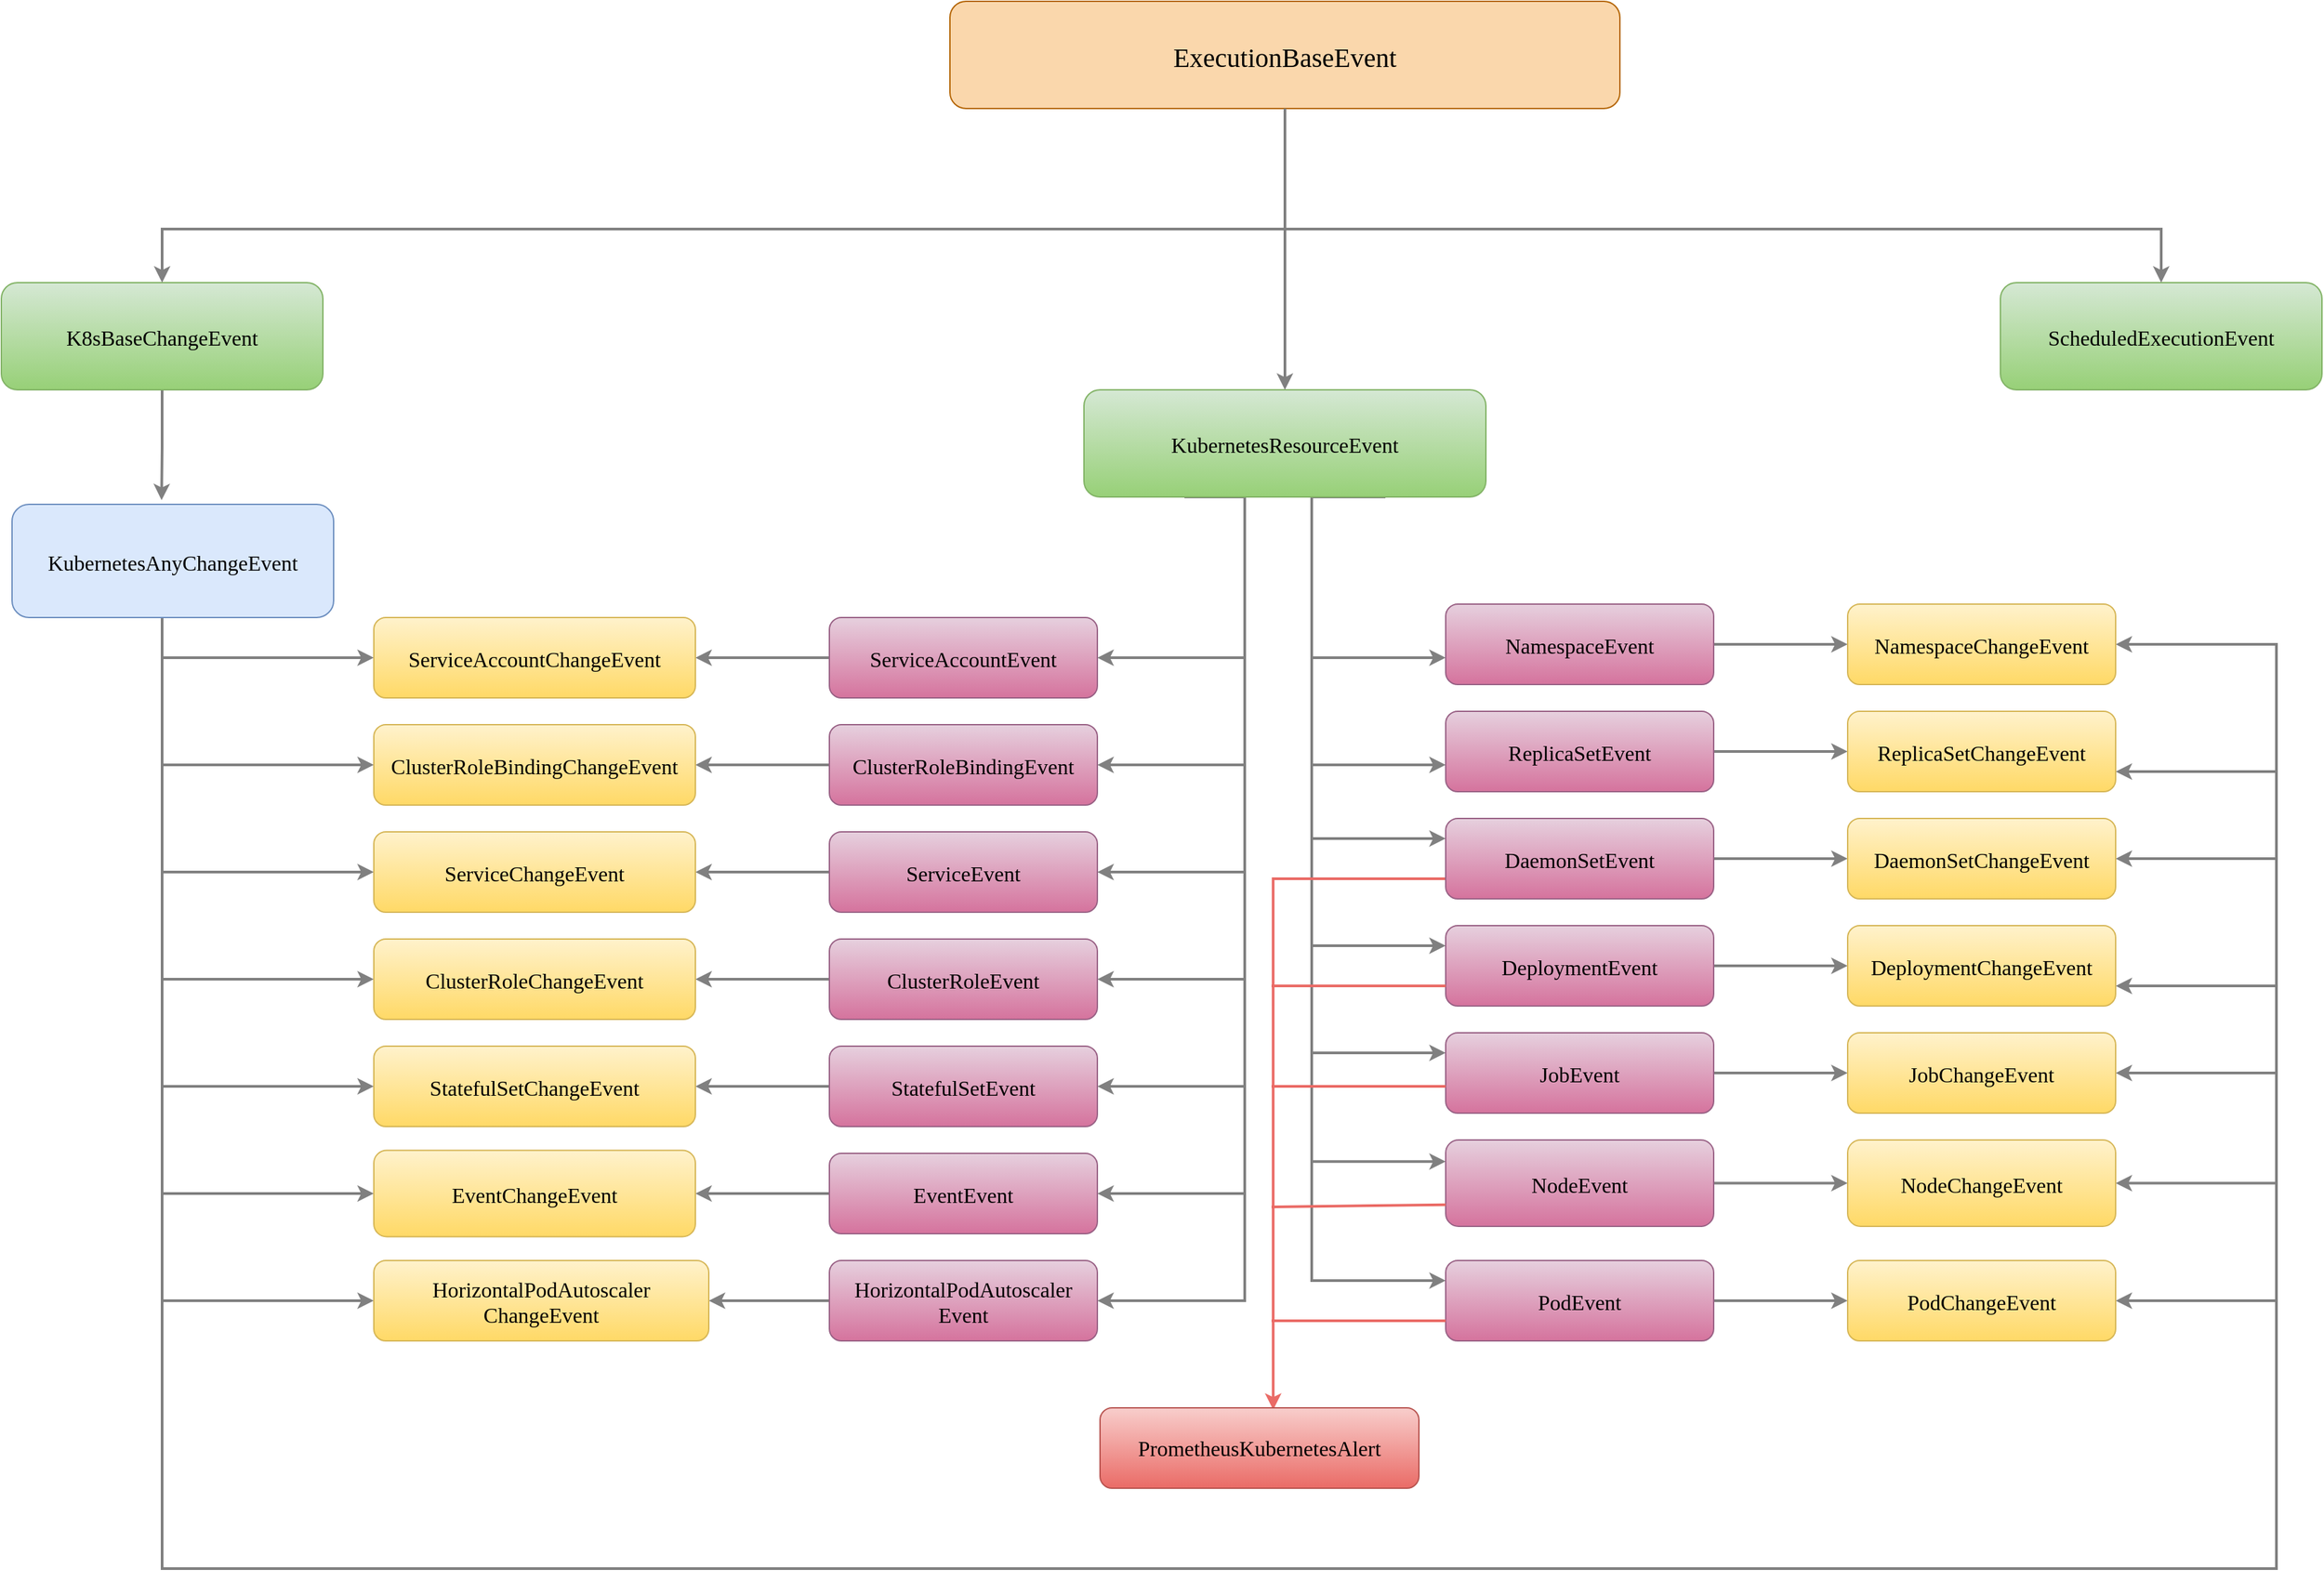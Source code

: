 <mxfile version="20.2.8" type="device"><diagram name="Page-1" id="2c0d36ab-eaac-3732-788b-9136903baeff"><mxGraphModel dx="1921" dy="1017" grid="1" gridSize="10" guides="1" tooltips="1" connect="1" arrows="1" fold="1" page="1" pageScale="1.5" pageWidth="1169" pageHeight="827" background="none" math="0" shadow="0"><root><mxCell id="0"/><mxCell id="1" parent="0"/><mxCell id="2" value="ExecutionBaseEvent" style="rounded=1;fillColor=#fad7ac;strokeColor=#b46504;fontStyle=0;fontFamily=Tahoma;fontSize=20;shadow=0;" parent="1" vertex="1"><mxGeometry x="730" y="30" width="500" height="80" as="geometry"/></mxCell><mxCell id="4" value="ScheduledExecutionEvent" style="rounded=1;fillColor=#d5e8d4;strokeColor=#82b366;fontStyle=0;fontFamily=Tahoma;fontSize=16;gradientColor=#97d077;" parent="1" vertex="1"><mxGeometry x="1514" y="240" width="240" height="80" as="geometry"/></mxCell><mxCell id="9" value="" style="edgeStyle=elbowEdgeStyle;elbow=vertical;strokeWidth=2;rounded=0;strokeColor=#808080;" parent="1" target="4" edge="1"><mxGeometry x="337" y="165.5" width="100" height="100" as="geometry"><mxPoint x="1000" y="200" as="sourcePoint"/><mxPoint x="437" y="165.5" as="targetPoint"/><Array as="points"><mxPoint x="1140" y="200"/><mxPoint x="1080" y="200"/><mxPoint x="1110" y="200"/></Array></mxGeometry></mxCell><mxCell id="KjJWcNtCHcy9pc4A3h9a-271" style="edgeStyle=orthogonalEdgeStyle;rounded=0;orthogonalLoop=1;jettySize=auto;html=1;exitX=0.25;exitY=1;exitDx=0;exitDy=0;entryX=1;entryY=0.5;entryDx=0;entryDy=0;entryPerimeter=0;fontFamily=Tahoma;fontSize=16;fontColor=#000000;strokeColor=#808080;strokeWidth=2;fillColor=#FFF2CC;" parent="1" source="12" target="KjJWcNtCHcy9pc4A3h9a-147" edge="1"><mxGeometry relative="1" as="geometry"><Array as="points"><mxPoint x="950" y="400"/><mxPoint x="950" y="520"/></Array></mxGeometry></mxCell><mxCell id="KjJWcNtCHcy9pc4A3h9a-272" style="edgeStyle=orthogonalEdgeStyle;rounded=0;orthogonalLoop=1;jettySize=auto;html=1;exitX=0.25;exitY=1;exitDx=0;exitDy=0;entryX=1;entryY=0.5;entryDx=0;entryDy=0;fontFamily=Tahoma;fontSize=16;fontColor=#000000;strokeColor=#808080;strokeWidth=2;fillColor=#FFF2CC;" parent="1" source="12" target="KjJWcNtCHcy9pc4A3h9a-148" edge="1"><mxGeometry relative="1" as="geometry"><Array as="points"><mxPoint x="950" y="400"/><mxPoint x="950" y="600"/></Array></mxGeometry></mxCell><mxCell id="KjJWcNtCHcy9pc4A3h9a-273" style="edgeStyle=orthogonalEdgeStyle;rounded=0;orthogonalLoop=1;jettySize=auto;html=1;exitX=0.25;exitY=1;exitDx=0;exitDy=0;entryX=1;entryY=0.5;entryDx=0;entryDy=0;fontFamily=Tahoma;fontSize=16;fontColor=#000000;strokeColor=#808080;strokeWidth=2;fillColor=#FFF2CC;" parent="1" source="12" target="KjJWcNtCHcy9pc4A3h9a-149" edge="1"><mxGeometry relative="1" as="geometry"><Array as="points"><mxPoint x="950" y="400"/><mxPoint x="950" y="680"/></Array></mxGeometry></mxCell><mxCell id="KjJWcNtCHcy9pc4A3h9a-274" style="edgeStyle=orthogonalEdgeStyle;rounded=0;orthogonalLoop=1;jettySize=auto;html=1;exitX=0.25;exitY=1;exitDx=0;exitDy=0;entryX=1;entryY=0.5;entryDx=0;entryDy=0;fontFamily=Tahoma;fontSize=16;fontColor=#000000;strokeColor=#808080;strokeWidth=2;fillColor=#FFF2CC;" parent="1" source="12" target="KjJWcNtCHcy9pc4A3h9a-150" edge="1"><mxGeometry relative="1" as="geometry"><Array as="points"><mxPoint x="950" y="400"/><mxPoint x="950" y="760"/></Array></mxGeometry></mxCell><mxCell id="KjJWcNtCHcy9pc4A3h9a-275" style="edgeStyle=orthogonalEdgeStyle;rounded=0;orthogonalLoop=1;jettySize=auto;html=1;exitX=0.25;exitY=1;exitDx=0;exitDy=0;entryX=1;entryY=0.5;entryDx=0;entryDy=0;fontFamily=Tahoma;fontSize=16;fontColor=#000000;strokeColor=#808080;strokeWidth=2;fillColor=#FFF2CC;" parent="1" source="12" target="KjJWcNtCHcy9pc4A3h9a-151" edge="1"><mxGeometry relative="1" as="geometry"><Array as="points"><mxPoint x="950" y="400"/><mxPoint x="950" y="840"/></Array></mxGeometry></mxCell><mxCell id="KjJWcNtCHcy9pc4A3h9a-276" style="edgeStyle=orthogonalEdgeStyle;rounded=0;orthogonalLoop=1;jettySize=auto;html=1;exitX=0.25;exitY=1;exitDx=0;exitDy=0;entryX=1;entryY=0.5;entryDx=0;entryDy=0;fontFamily=Tahoma;fontSize=16;fontColor=#000000;strokeColor=#808080;strokeWidth=2;fillColor=#FFF2CC;" parent="1" source="12" target="KjJWcNtCHcy9pc4A3h9a-152" edge="1"><mxGeometry relative="1" as="geometry"><Array as="points"><mxPoint x="950" y="400"/><mxPoint x="950" y="920"/></Array></mxGeometry></mxCell><mxCell id="KjJWcNtCHcy9pc4A3h9a-278" style="edgeStyle=orthogonalEdgeStyle;rounded=0;orthogonalLoop=1;jettySize=auto;html=1;exitX=0.25;exitY=1;exitDx=0;exitDy=0;entryX=1;entryY=0.5;entryDx=0;entryDy=0;fontFamily=Tahoma;fontSize=16;fontColor=#000000;strokeColor=#808080;strokeWidth=2;fillColor=#FFF2CC;" parent="1" source="12" target="KjJWcNtCHcy9pc4A3h9a-153" edge="1"><mxGeometry relative="1" as="geometry"><Array as="points"><mxPoint x="950" y="400"/><mxPoint x="950" y="1000"/></Array></mxGeometry></mxCell><mxCell id="KjJWcNtCHcy9pc4A3h9a-279" style="edgeStyle=orthogonalEdgeStyle;rounded=0;orthogonalLoop=1;jettySize=auto;html=1;exitX=0.75;exitY=1;exitDx=0;exitDy=0;entryX=0;entryY=0.667;entryDx=0;entryDy=0;entryPerimeter=0;fontFamily=Tahoma;fontSize=16;fontColor=#000000;strokeColor=#808080;strokeWidth=2;fillColor=#FFF2CC;" parent="1" source="12" target="33" edge="1"><mxGeometry relative="1" as="geometry"><Array as="points"><mxPoint x="1000" y="400"/><mxPoint x="1000" y="520"/></Array></mxGeometry></mxCell><mxCell id="KjJWcNtCHcy9pc4A3h9a-280" style="edgeStyle=orthogonalEdgeStyle;rounded=0;orthogonalLoop=1;jettySize=auto;html=1;exitX=0.75;exitY=1;exitDx=0;exitDy=0;entryX=0;entryY=0.667;entryDx=0;entryDy=0;entryPerimeter=0;fontFamily=Tahoma;fontSize=16;fontColor=#000000;strokeColor=#808080;strokeWidth=2;fillColor=#FFF2CC;" parent="1" source="12" target="34" edge="1"><mxGeometry relative="1" as="geometry"><Array as="points"><mxPoint x="1000" y="400"/><mxPoint x="1000" y="600"/></Array></mxGeometry></mxCell><mxCell id="KjJWcNtCHcy9pc4A3h9a-333" style="edgeStyle=orthogonalEdgeStyle;rounded=0;orthogonalLoop=1;jettySize=auto;html=1;entryX=0;entryY=0.25;entryDx=0;entryDy=0;fontFamily=Tahoma;fontSize=16;fontColor=#000000;strokeColor=#808080;strokeWidth=2;fillColor=#FFF2CC;" parent="1" source="12" target="35" edge="1"><mxGeometry relative="1" as="geometry"><Array as="points"><mxPoint x="1000" y="655"/></Array></mxGeometry></mxCell><mxCell id="KjJWcNtCHcy9pc4A3h9a-334" style="edgeStyle=orthogonalEdgeStyle;rounded=0;orthogonalLoop=1;jettySize=auto;html=1;entryX=0;entryY=0.25;entryDx=0;entryDy=0;fontFamily=Tahoma;fontSize=16;fontColor=#000000;strokeColor=#808080;strokeWidth=2;fillColor=#FFF2CC;" parent="1" source="12" target="36" edge="1"><mxGeometry relative="1" as="geometry"><Array as="points"><mxPoint x="1000" y="735"/></Array></mxGeometry></mxCell><mxCell id="KjJWcNtCHcy9pc4A3h9a-335" style="edgeStyle=orthogonalEdgeStyle;rounded=0;orthogonalLoop=1;jettySize=auto;html=1;entryX=0;entryY=0.25;entryDx=0;entryDy=0;fontFamily=Tahoma;fontSize=16;fontColor=#000000;strokeColor=#808080;strokeWidth=2;fillColor=#FFF2CC;" parent="1" source="12" target="37" edge="1"><mxGeometry relative="1" as="geometry"><Array as="points"><mxPoint x="1000" y="815"/></Array></mxGeometry></mxCell><mxCell id="KjJWcNtCHcy9pc4A3h9a-336" style="edgeStyle=orthogonalEdgeStyle;rounded=0;orthogonalLoop=1;jettySize=auto;html=1;entryX=0;entryY=0.25;entryDx=0;entryDy=0;fontFamily=Tahoma;fontSize=16;fontColor=#000000;strokeColor=#808080;strokeWidth=2;fillColor=#FFF2CC;" parent="1" source="12" target="38" edge="1"><mxGeometry relative="1" as="geometry"><Array as="points"><mxPoint x="1000" y="896"/></Array></mxGeometry></mxCell><mxCell id="KjJWcNtCHcy9pc4A3h9a-337" style="edgeStyle=orthogonalEdgeStyle;rounded=0;orthogonalLoop=1;jettySize=auto;html=1;entryX=0;entryY=0.25;entryDx=0;entryDy=0;fontFamily=Tahoma;fontSize=16;fontColor=#000000;strokeColor=#808080;strokeWidth=2;fillColor=#FFF2CC;" parent="1" source="12" target="39" edge="1"><mxGeometry relative="1" as="geometry"><Array as="points"><mxPoint x="1000" y="985"/></Array></mxGeometry></mxCell><mxCell id="12" value="KubernetesResourceEvent" style="rounded=1;fillColor=#d5e8d4;strokeColor=#82b366;fontStyle=0;fontFamily=Tahoma;fontSize=16;gradientColor=#97d077;fontColor=#000000;" parent="1" vertex="1"><mxGeometry x="830" y="320" width="300" height="80" as="geometry"/></mxCell><mxCell id="KjJWcNtCHcy9pc4A3h9a-338" style="edgeStyle=orthogonalEdgeStyle;rounded=0;orthogonalLoop=1;jettySize=auto;html=1;entryX=0.465;entryY=-0.037;entryDx=0;entryDy=0;entryPerimeter=0;fontFamily=Tahoma;fontSize=16;fontColor=#000000;strokeColor=#808080;strokeWidth=2;fillColor=#FFF2CC;" parent="1" source="13" target="KjJWcNtCHcy9pc4A3h9a-139" edge="1"><mxGeometry relative="1" as="geometry"/></mxCell><mxCell id="13" value="K8sBaseChangeEvent" style="rounded=1;fillColor=#d5e8d4;strokeColor=#82b366;fontStyle=0;fontFamily=Tahoma;fontSize=16;gradientColor=#97d077;" parent="1" vertex="1"><mxGeometry x="22" y="240" width="240" height="80" as="geometry"/></mxCell><mxCell id="KjJWcNtCHcy9pc4A3h9a-218" style="edgeStyle=orthogonalEdgeStyle;rounded=0;orthogonalLoop=1;jettySize=auto;html=1;strokeColor=#808080;strokeWidth=2;fillColor=#FFF2CC;" parent="1" source="33" target="KjJWcNtCHcy9pc4A3h9a-179" edge="1"><mxGeometry relative="1" as="geometry"/></mxCell><mxCell id="33" value="NamespaceEvent" style="rounded=1;fillColor=#e6d0de;gradientColor=#d5739d;strokeColor=#996185;fontStyle=0;fontFamily=Tahoma;fontSize=16;" parent="1" vertex="1"><mxGeometry x="1100" y="480" width="200" height="60" as="geometry"/></mxCell><mxCell id="KjJWcNtCHcy9pc4A3h9a-219" style="edgeStyle=orthogonalEdgeStyle;rounded=0;orthogonalLoop=1;jettySize=auto;html=1;strokeColor=#808080;strokeWidth=2;fillColor=#FFF2CC;" parent="1" source="34" target="KjJWcNtCHcy9pc4A3h9a-172" edge="1"><mxGeometry relative="1" as="geometry"/></mxCell><mxCell id="34" value="ReplicaSetEvent" style="rounded=1;fillColor=#e6d0de;gradientColor=#d5739d;strokeColor=#996185;fontStyle=0;fontFamily=Tahoma;fontSize=16;" parent="1" vertex="1"><mxGeometry x="1100" y="560" width="200" height="60" as="geometry"/></mxCell><mxCell id="KjJWcNtCHcy9pc4A3h9a-220" style="edgeStyle=orthogonalEdgeStyle;rounded=0;orthogonalLoop=1;jettySize=auto;html=1;entryX=0;entryY=0.5;entryDx=0;entryDy=0;strokeColor=#808080;strokeWidth=2;fillColor=#FFF2CC;" parent="1" source="35" target="KjJWcNtCHcy9pc4A3h9a-173" edge="1"><mxGeometry relative="1" as="geometry"/></mxCell><mxCell id="KjJWcNtCHcy9pc4A3h9a-331" style="edgeStyle=orthogonalEdgeStyle;rounded=0;orthogonalLoop=1;jettySize=auto;html=1;exitX=0;exitY=0.75;exitDx=0;exitDy=0;entryX=0.543;entryY=0.024;entryDx=0;entryDy=0;entryPerimeter=0;fontFamily=Tahoma;fontSize=16;fontColor=#000000;strokeColor=#EA6B66;strokeWidth=2;fillColor=#FFF2CC;" parent="1" source="35" target="KjJWcNtCHcy9pc4A3h9a-312" edge="1"><mxGeometry relative="1" as="geometry"><Array as="points"><mxPoint x="971" y="685"/></Array></mxGeometry></mxCell><mxCell id="35" value="DaemonSetEvent" style="rounded=1;fillColor=#e6d0de;gradientColor=#d5739d;strokeColor=#996185;fontStyle=0;fontFamily=Tahoma;fontSize=16;" parent="1" vertex="1"><mxGeometry x="1100" y="640" width="200" height="60" as="geometry"/></mxCell><mxCell id="KjJWcNtCHcy9pc4A3h9a-222" style="edgeStyle=orthogonalEdgeStyle;rounded=0;orthogonalLoop=1;jettySize=auto;html=1;strokeColor=#808080;strokeWidth=2;fillColor=#FFF2CC;" parent="1" source="36" target="KjJWcNtCHcy9pc4A3h9a-174" edge="1"><mxGeometry relative="1" as="geometry"/></mxCell><mxCell id="36" value="DeploymentEvent" style="rounded=1;fillColor=#e6d0de;gradientColor=#d5739d;strokeColor=#996185;fontStyle=0;fontFamily=Tahoma;fontSize=16;" parent="1" vertex="1"><mxGeometry x="1100" y="720" width="200" height="60" as="geometry"/></mxCell><mxCell id="KjJWcNtCHcy9pc4A3h9a-224" style="edgeStyle=orthogonalEdgeStyle;rounded=0;orthogonalLoop=1;jettySize=auto;html=1;entryX=0;entryY=0.5;entryDx=0;entryDy=0;strokeColor=#808080;strokeWidth=2;fillColor=#FFF2CC;" parent="1" source="37" target="KjJWcNtCHcy9pc4A3h9a-175" edge="1"><mxGeometry relative="1" as="geometry"/></mxCell><mxCell id="37" value="JobEvent" style="rounded=1;fillColor=#e6d0de;gradientColor=#d5739d;strokeColor=#996185;fontStyle=0;fontFamily=Tahoma;fontSize=16;" parent="1" vertex="1"><mxGeometry x="1100" y="800" width="200" height="60" as="geometry"/></mxCell><mxCell id="KjJWcNtCHcy9pc4A3h9a-225" style="edgeStyle=orthogonalEdgeStyle;rounded=0;orthogonalLoop=1;jettySize=auto;html=1;entryX=0;entryY=0.5;entryDx=0;entryDy=0;strokeColor=#808080;strokeWidth=2;fillColor=#FFF2CC;" parent="1" source="38" target="KjJWcNtCHcy9pc4A3h9a-176" edge="1"><mxGeometry relative="1" as="geometry"/></mxCell><mxCell id="38" value="NodeEvent" style="rounded=1;fillColor=#e6d0de;gradientColor=#d5739d;strokeColor=#996185;fontStyle=0;fontFamily=Tahoma;fontSize=16;" parent="1" vertex="1"><mxGeometry x="1100" y="880" width="200" height="64.5" as="geometry"/></mxCell><mxCell id="KjJWcNtCHcy9pc4A3h9a-226" style="edgeStyle=orthogonalEdgeStyle;rounded=0;orthogonalLoop=1;jettySize=auto;html=1;strokeColor=#808080;strokeWidth=2;fillColor=#FFF2CC;" parent="1" source="39" target="KjJWcNtCHcy9pc4A3h9a-177" edge="1"><mxGeometry relative="1" as="geometry"/></mxCell><mxCell id="39" value="PodEvent" style="rounded=1;fillColor=#e6d0de;gradientColor=#d5739d;strokeColor=#996185;fontStyle=0;fontFamily=Tahoma;fontSize=16;" parent="1" vertex="1"><mxGeometry x="1100" y="970" width="200" height="60" as="geometry"/></mxCell><mxCell id="59" value="" style="edgeStyle=elbowEdgeStyle;elbow=vertical;strokeWidth=2;rounded=0;strokeColor=#808080;" parent="1" source="2" target="12" edge="1"><mxGeometry x="347" y="175.5" width="100" height="100" as="geometry"><mxPoint x="862.0" y="225.5" as="sourcePoint"/><mxPoint x="1467.0" y="295.5" as="targetPoint"/></mxGeometry></mxCell><mxCell id="61" value="" style="edgeStyle=elbowEdgeStyle;elbow=vertical;strokeWidth=2;rounded=0;fillColor=#FFF2CC;strokeColor=#808080;" parent="1" target="13" edge="1"><mxGeometry x="-23" y="85.5" width="100" height="100" as="geometry"><mxPoint x="1000" y="200" as="sourcePoint"/><mxPoint x="77" y="85.5" as="targetPoint"/><Array as="points"><mxPoint x="857" y="200"/></Array></mxGeometry></mxCell><mxCell id="KjJWcNtCHcy9pc4A3h9a-288" style="edgeStyle=orthogonalEdgeStyle;rounded=0;orthogonalLoop=1;jettySize=auto;html=1;entryX=1;entryY=0.5;entryDx=0;entryDy=0;fontFamily=Tahoma;fontSize=16;fontColor=#000000;strokeColor=#808080;strokeWidth=2;fillColor=#FFF2CC;" parent="1" source="KjJWcNtCHcy9pc4A3h9a-139" target="KjJWcNtCHcy9pc4A3h9a-177" edge="1"><mxGeometry relative="1" as="geometry"><Array as="points"><mxPoint x="142" y="1200"/><mxPoint x="1720" y="1200"/><mxPoint x="1720" y="1000"/></Array></mxGeometry></mxCell><mxCell id="KjJWcNtCHcy9pc4A3h9a-289" style="edgeStyle=orthogonalEdgeStyle;rounded=0;orthogonalLoop=1;jettySize=auto;html=1;entryX=1;entryY=0.5;entryDx=0;entryDy=0;fontFamily=Tahoma;fontSize=16;fontColor=#000000;strokeColor=#808080;strokeWidth=2;fillColor=#FFF2CC;" parent="1" source="KjJWcNtCHcy9pc4A3h9a-139" target="KjJWcNtCHcy9pc4A3h9a-176" edge="1"><mxGeometry relative="1" as="geometry"><Array as="points"><mxPoint x="142" y="1200"/><mxPoint x="1720" y="1200"/><mxPoint x="1720" y="912"/></Array></mxGeometry></mxCell><mxCell id="KjJWcNtCHcy9pc4A3h9a-290" style="edgeStyle=orthogonalEdgeStyle;rounded=0;orthogonalLoop=1;jettySize=auto;html=1;entryX=1;entryY=0.5;entryDx=0;entryDy=0;fontFamily=Tahoma;fontSize=16;fontColor=#000000;strokeColor=#808080;strokeWidth=2;fillColor=#FFF2CC;" parent="1" source="KjJWcNtCHcy9pc4A3h9a-139" target="KjJWcNtCHcy9pc4A3h9a-175" edge="1"><mxGeometry relative="1" as="geometry"><Array as="points"><mxPoint x="142" y="1200"/><mxPoint x="1720" y="1200"/><mxPoint x="1720" y="830"/></Array></mxGeometry></mxCell><mxCell id="KjJWcNtCHcy9pc4A3h9a-291" style="edgeStyle=orthogonalEdgeStyle;rounded=0;orthogonalLoop=1;jettySize=auto;html=1;entryX=1;entryY=0.75;entryDx=0;entryDy=0;fontFamily=Tahoma;fontSize=16;fontColor=#000000;strokeColor=#808080;strokeWidth=2;fillColor=#FFF2CC;" parent="1" source="KjJWcNtCHcy9pc4A3h9a-139" target="KjJWcNtCHcy9pc4A3h9a-174" edge="1"><mxGeometry relative="1" as="geometry"><Array as="points"><mxPoint x="142" y="1200"/><mxPoint x="1720" y="1200"/><mxPoint x="1720" y="765"/></Array></mxGeometry></mxCell><mxCell id="KjJWcNtCHcy9pc4A3h9a-292" style="edgeStyle=orthogonalEdgeStyle;rounded=0;orthogonalLoop=1;jettySize=auto;html=1;entryX=1;entryY=0.5;entryDx=0;entryDy=0;fontFamily=Tahoma;fontSize=16;fontColor=#000000;strokeColor=#808080;strokeWidth=2;fillColor=#FFF2CC;" parent="1" source="KjJWcNtCHcy9pc4A3h9a-139" target="KjJWcNtCHcy9pc4A3h9a-173" edge="1"><mxGeometry relative="1" as="geometry"><Array as="points"><mxPoint x="142" y="1200"/><mxPoint x="1720" y="1200"/><mxPoint x="1720" y="670"/></Array></mxGeometry></mxCell><mxCell id="KjJWcNtCHcy9pc4A3h9a-293" style="edgeStyle=orthogonalEdgeStyle;rounded=0;orthogonalLoop=1;jettySize=auto;html=1;entryX=1;entryY=0.75;entryDx=0;entryDy=0;fontFamily=Tahoma;fontSize=16;fontColor=#000000;strokeColor=#808080;strokeWidth=2;fillColor=#FFF2CC;" parent="1" source="KjJWcNtCHcy9pc4A3h9a-139" target="KjJWcNtCHcy9pc4A3h9a-172" edge="1"><mxGeometry relative="1" as="geometry"><Array as="points"><mxPoint x="142" y="1200"/><mxPoint x="1720" y="1200"/><mxPoint x="1720" y="605"/></Array></mxGeometry></mxCell><mxCell id="KjJWcNtCHcy9pc4A3h9a-295" style="edgeStyle=orthogonalEdgeStyle;rounded=0;orthogonalLoop=1;jettySize=auto;html=1;entryX=1;entryY=0.5;entryDx=0;entryDy=0;entryPerimeter=0;fontFamily=Tahoma;fontSize=16;fontColor=#000000;strokeColor=#808080;strokeWidth=2;fillColor=#FFF2CC;" parent="1" source="KjJWcNtCHcy9pc4A3h9a-139" target="KjJWcNtCHcy9pc4A3h9a-179" edge="1"><mxGeometry relative="1" as="geometry"><Array as="points"><mxPoint x="142" y="1200"/><mxPoint x="1720" y="1200"/><mxPoint x="1720" y="510"/></Array></mxGeometry></mxCell><mxCell id="KjJWcNtCHcy9pc4A3h9a-301" style="edgeStyle=orthogonalEdgeStyle;rounded=0;orthogonalLoop=1;jettySize=auto;html=1;entryX=0;entryY=0.5;entryDx=0;entryDy=0;fontFamily=Tahoma;fontSize=16;fontColor=#000000;strokeColor=#808080;strokeWidth=2;fillColor=#FFF2CC;" parent="1" source="KjJWcNtCHcy9pc4A3h9a-139" target="KjJWcNtCHcy9pc4A3h9a-171" edge="1"><mxGeometry relative="1" as="geometry"><Array as="points"><mxPoint x="142" y="520"/></Array></mxGeometry></mxCell><mxCell id="KjJWcNtCHcy9pc4A3h9a-302" style="edgeStyle=orthogonalEdgeStyle;rounded=0;orthogonalLoop=1;jettySize=auto;html=1;entryX=0;entryY=0.5;entryDx=0;entryDy=0;fontFamily=Tahoma;fontSize=16;fontColor=#000000;strokeColor=#808080;strokeWidth=2;fillColor=#FFF2CC;" parent="1" source="KjJWcNtCHcy9pc4A3h9a-139" target="KjJWcNtCHcy9pc4A3h9a-180" edge="1"><mxGeometry relative="1" as="geometry"><Array as="points"><mxPoint x="142" y="600"/></Array></mxGeometry></mxCell><mxCell id="KjJWcNtCHcy9pc4A3h9a-303" style="edgeStyle=orthogonalEdgeStyle;rounded=0;orthogonalLoop=1;jettySize=auto;html=1;entryX=0;entryY=0.5;entryDx=0;entryDy=0;fontFamily=Tahoma;fontSize=16;fontColor=#000000;strokeColor=#808080;strokeWidth=2;fillColor=#FFF2CC;" parent="1" source="KjJWcNtCHcy9pc4A3h9a-139" target="KjJWcNtCHcy9pc4A3h9a-181" edge="1"><mxGeometry relative="1" as="geometry"><Array as="points"><mxPoint x="142" y="680"/></Array></mxGeometry></mxCell><mxCell id="KjJWcNtCHcy9pc4A3h9a-306" style="edgeStyle=orthogonalEdgeStyle;rounded=0;orthogonalLoop=1;jettySize=auto;html=1;entryX=0;entryY=0.5;entryDx=0;entryDy=0;fontFamily=Tahoma;fontSize=16;fontColor=#000000;strokeColor=#808080;strokeWidth=2;fillColor=#FFF2CC;" parent="1" source="KjJWcNtCHcy9pc4A3h9a-139" target="KjJWcNtCHcy9pc4A3h9a-182" edge="1"><mxGeometry relative="1" as="geometry"><Array as="points"><mxPoint x="142" y="760"/></Array></mxGeometry></mxCell><mxCell id="KjJWcNtCHcy9pc4A3h9a-307" style="edgeStyle=orthogonalEdgeStyle;rounded=0;orthogonalLoop=1;jettySize=auto;html=1;entryX=0;entryY=0.5;entryDx=0;entryDy=0;fontFamily=Tahoma;fontSize=16;fontColor=#000000;strokeColor=#808080;strokeWidth=2;fillColor=#FFF2CC;" parent="1" source="KjJWcNtCHcy9pc4A3h9a-139" target="KjJWcNtCHcy9pc4A3h9a-183" edge="1"><mxGeometry relative="1" as="geometry"><Array as="points"><mxPoint x="142" y="840"/></Array></mxGeometry></mxCell><mxCell id="KjJWcNtCHcy9pc4A3h9a-308" style="edgeStyle=orthogonalEdgeStyle;rounded=0;orthogonalLoop=1;jettySize=auto;html=1;entryX=0;entryY=0.5;entryDx=0;entryDy=0;fontFamily=Tahoma;fontSize=16;fontColor=#000000;strokeColor=#808080;strokeWidth=2;fillColor=#FFF2CC;" parent="1" source="KjJWcNtCHcy9pc4A3h9a-139" target="KjJWcNtCHcy9pc4A3h9a-184" edge="1"><mxGeometry relative="1" as="geometry"><Array as="points"><mxPoint x="142" y="920"/></Array></mxGeometry></mxCell><mxCell id="KjJWcNtCHcy9pc4A3h9a-311" style="edgeStyle=orthogonalEdgeStyle;rounded=0;orthogonalLoop=1;jettySize=auto;html=1;entryX=0;entryY=0.5;entryDx=0;entryDy=0;fontFamily=Tahoma;fontSize=16;fontColor=#000000;strokeColor=#808080;strokeWidth=2;fillColor=#FFF2CC;" parent="1" source="KjJWcNtCHcy9pc4A3h9a-139" target="KjJWcNtCHcy9pc4A3h9a-185" edge="1"><mxGeometry relative="1" as="geometry"><Array as="points"><mxPoint x="142" y="1000"/></Array></mxGeometry></mxCell><mxCell id="KjJWcNtCHcy9pc4A3h9a-139" value="KubernetesAnyChangeEvent" style="rounded=1;fillColor=#dae8fc;strokeColor=#6c8ebf;fontStyle=0;fontFamily=Tahoma;fontSize=16;" parent="1" vertex="1"><mxGeometry x="30" y="405.5" width="240" height="84.5" as="geometry"/></mxCell><mxCell id="KjJWcNtCHcy9pc4A3h9a-210" style="edgeStyle=orthogonalEdgeStyle;rounded=0;orthogonalLoop=1;jettySize=auto;html=1;strokeColor=#808080;strokeWidth=2;fillColor=#FFF2CC;" parent="1" source="KjJWcNtCHcy9pc4A3h9a-147" target="KjJWcNtCHcy9pc4A3h9a-171" edge="1"><mxGeometry relative="1" as="geometry"/></mxCell><mxCell id="KjJWcNtCHcy9pc4A3h9a-147" value="ServiceAccountEvent" style="rounded=1;fillColor=#e6d0de;gradientColor=#d5739d;strokeColor=#996185;fontStyle=0;fontFamily=Tahoma;fontSize=16;points=[[0,0,0,0,0],[0,0.25,0,0,0],[0,0.5,0,0,0],[0,0.75,0,0,0],[0,1,0,0,0],[0.25,0,0,0,0],[0.25,1,0,0,0],[0.5,0,0,0,0],[0.5,1,0,0,0],[0.75,0,0,0,0],[0.75,1,0,0,0],[1,0,0,0,0],[1,0.25,0,0,0],[1,0.5,0,0,0],[1,0.75,0,0,0],[1,1,0,0,0]];" parent="1" vertex="1"><mxGeometry x="640" y="490" width="200" height="60" as="geometry"/></mxCell><mxCell id="KjJWcNtCHcy9pc4A3h9a-211" style="edgeStyle=orthogonalEdgeStyle;rounded=0;orthogonalLoop=1;jettySize=auto;html=1;exitX=0;exitY=0.5;exitDx=0;exitDy=0;strokeColor=#808080;strokeWidth=2;fillColor=#FFF2CC;" parent="1" source="KjJWcNtCHcy9pc4A3h9a-148" target="KjJWcNtCHcy9pc4A3h9a-180" edge="1"><mxGeometry relative="1" as="geometry"><mxPoint x="560" y="599.824" as="targetPoint"/></mxGeometry></mxCell><mxCell id="KjJWcNtCHcy9pc4A3h9a-148" value="ClusterRoleBindingEvent" style="rounded=1;fillColor=#e6d0de;gradientColor=#d5739d;strokeColor=#996185;fontStyle=0;fontFamily=Tahoma;fontSize=16;" parent="1" vertex="1"><mxGeometry x="640" y="570" width="200" height="60" as="geometry"/></mxCell><mxCell id="KjJWcNtCHcy9pc4A3h9a-212" style="edgeStyle=orthogonalEdgeStyle;rounded=0;orthogonalLoop=1;jettySize=auto;html=1;entryX=1;entryY=0.5;entryDx=0;entryDy=0;strokeColor=#808080;strokeWidth=2;fillColor=#FFF2CC;" parent="1" source="KjJWcNtCHcy9pc4A3h9a-149" target="KjJWcNtCHcy9pc4A3h9a-181" edge="1"><mxGeometry relative="1" as="geometry"/></mxCell><mxCell id="KjJWcNtCHcy9pc4A3h9a-149" value="ServiceEvent" style="rounded=1;fillColor=#e6d0de;gradientColor=#d5739d;strokeColor=#996185;fontStyle=0;fontFamily=Tahoma;fontSize=16;" parent="1" vertex="1"><mxGeometry x="640" y="650" width="200" height="60" as="geometry"/></mxCell><mxCell id="KjJWcNtCHcy9pc4A3h9a-213" style="edgeStyle=orthogonalEdgeStyle;rounded=0;orthogonalLoop=1;jettySize=auto;html=1;entryX=1;entryY=0.5;entryDx=0;entryDy=0;strokeColor=#808080;strokeWidth=2;fillColor=#FFF2CC;" parent="1" source="KjJWcNtCHcy9pc4A3h9a-150" target="KjJWcNtCHcy9pc4A3h9a-182" edge="1"><mxGeometry relative="1" as="geometry"/></mxCell><mxCell id="KjJWcNtCHcy9pc4A3h9a-150" value="ClusterRoleEvent" style="rounded=1;fillColor=#e6d0de;gradientColor=#d5739d;strokeColor=#996185;fontStyle=0;fontFamily=Tahoma;fontSize=16;" parent="1" vertex="1"><mxGeometry x="640" y="730" width="200" height="60" as="geometry"/></mxCell><mxCell id="KjJWcNtCHcy9pc4A3h9a-215" style="edgeStyle=orthogonalEdgeStyle;rounded=0;orthogonalLoop=1;jettySize=auto;html=1;entryX=1;entryY=0.5;entryDx=0;entryDy=0;strokeColor=#808080;strokeWidth=2;fillColor=#FFF2CC;" parent="1" source="KjJWcNtCHcy9pc4A3h9a-151" target="KjJWcNtCHcy9pc4A3h9a-183" edge="1"><mxGeometry relative="1" as="geometry"/></mxCell><mxCell id="KjJWcNtCHcy9pc4A3h9a-151" value="StatefulSetEvent" style="rounded=1;fillColor=#e6d0de;gradientColor=#d5739d;strokeColor=#996185;fontStyle=0;fontFamily=Tahoma;fontSize=16;" parent="1" vertex="1"><mxGeometry x="640" y="810" width="200" height="60" as="geometry"/></mxCell><mxCell id="KjJWcNtCHcy9pc4A3h9a-216" style="edgeStyle=orthogonalEdgeStyle;rounded=0;orthogonalLoop=1;jettySize=auto;html=1;strokeColor=#808080;strokeWidth=2;fillColor=#FFF2CC;" parent="1" source="KjJWcNtCHcy9pc4A3h9a-152" target="KjJWcNtCHcy9pc4A3h9a-184" edge="1"><mxGeometry relative="1" as="geometry"/></mxCell><mxCell id="KjJWcNtCHcy9pc4A3h9a-152" value="EventEvent" style="rounded=1;fillColor=#e6d0de;gradientColor=#d5739d;strokeColor=#996185;fontStyle=0;fontFamily=Tahoma;fontSize=16;" parent="1" vertex="1"><mxGeometry x="640" y="890" width="200" height="60" as="geometry"/></mxCell><mxCell id="KjJWcNtCHcy9pc4A3h9a-217" style="edgeStyle=orthogonalEdgeStyle;rounded=0;orthogonalLoop=1;jettySize=auto;html=1;strokeColor=#808080;strokeWidth=2;fillColor=#FFF2CC;entryX=1;entryY=0.5;entryDx=0;entryDy=0;" parent="1" source="KjJWcNtCHcy9pc4A3h9a-153" target="KjJWcNtCHcy9pc4A3h9a-185" edge="1"><mxGeometry relative="1" as="geometry"><mxPoint x="560" y="1020" as="targetPoint"/></mxGeometry></mxCell><mxCell id="KjJWcNtCHcy9pc4A3h9a-153" value="HorizontalPodAutoscaler&#10;Event" style="rounded=1;fillColor=#e6d0de;gradientColor=#d5739d;strokeColor=#996185;fontStyle=0;fontFamily=Tahoma;fontSize=16;" parent="1" vertex="1"><mxGeometry x="640" y="970" width="200" height="60" as="geometry"/></mxCell><mxCell id="KjJWcNtCHcy9pc4A3h9a-171" value="ServiceAccountChangeEvent" style="rounded=1;fillColor=#fff2cc;strokeColor=#d6b656;fontStyle=0;fontFamily=Tahoma;fontSize=16;gradientColor=#ffd966;" parent="1" vertex="1"><mxGeometry x="300" y="490" width="240" height="60" as="geometry"/></mxCell><mxCell id="KjJWcNtCHcy9pc4A3h9a-172" value="ReplicaSetChangeEvent" style="rounded=1;fillColor=#fff2cc;strokeColor=#d6b656;fontStyle=0;fontFamily=Tahoma;fontSize=16;gradientColor=#ffd966;" parent="1" vertex="1"><mxGeometry x="1400" y="560" width="200" height="60" as="geometry"/></mxCell><mxCell id="KjJWcNtCHcy9pc4A3h9a-173" value="DaemonSetChangeEvent" style="rounded=1;fillColor=#fff2cc;strokeColor=#d6b656;fontStyle=0;fontFamily=Tahoma;fontSize=16;gradientColor=#ffd966;" parent="1" vertex="1"><mxGeometry x="1400" y="640" width="200" height="60" as="geometry"/></mxCell><mxCell id="KjJWcNtCHcy9pc4A3h9a-174" value="DeploymentChangeEvent" style="rounded=1;fillColor=#fff2cc;strokeColor=#d6b656;fontStyle=0;fontFamily=Tahoma;fontSize=16;gradientColor=#ffd966;" parent="1" vertex="1"><mxGeometry x="1400" y="720" width="200" height="60" as="geometry"/></mxCell><mxCell id="KjJWcNtCHcy9pc4A3h9a-175" value="JobChangeEvent" style="rounded=1;fillColor=#fff2cc;strokeColor=#d6b656;fontStyle=0;fontFamily=Tahoma;fontSize=16;gradientColor=#ffd966;" parent="1" vertex="1"><mxGeometry x="1400" y="800" width="200" height="60" as="geometry"/></mxCell><mxCell id="KjJWcNtCHcy9pc4A3h9a-176" value="NodeChangeEvent" style="rounded=1;fillColor=#fff2cc;strokeColor=#d6b656;fontStyle=0;fontFamily=Tahoma;fontSize=16;gradientColor=#ffd966;" parent="1" vertex="1"><mxGeometry x="1400" y="880" width="200" height="64.5" as="geometry"/></mxCell><mxCell id="KjJWcNtCHcy9pc4A3h9a-177" value="PodChangeEvent" style="rounded=1;fillColor=#fff2cc;strokeColor=#d6b656;fontStyle=0;fontFamily=Tahoma;fontSize=16;gradientColor=#ffd966;" parent="1" vertex="1"><mxGeometry x="1400" y="970" width="200" height="60" as="geometry"/></mxCell><mxCell id="KjJWcNtCHcy9pc4A3h9a-178" value="" style="edgeStyle=none;orthogonalLoop=1;jettySize=auto;html=1;rounded=0;strokeColor=#d6b656;fillColor=#fff2cc;gradientColor=#ffd966;" parent="1" edge="1"><mxGeometry width="80" relative="1" as="geometry"><mxPoint x="313" y="850" as="sourcePoint"/><mxPoint x="393" y="850" as="targetPoint"/><Array as="points"/></mxGeometry></mxCell><mxCell id="KjJWcNtCHcy9pc4A3h9a-179" value="NamespaceChangeEvent" style="rounded=1;fillColor=#fff2cc;strokeColor=#d6b656;fontStyle=0;fontFamily=Tahoma;fontSize=16;points=[[0,0,0,0,0],[0,0.25,0,0,0],[0,0.5,0,0,0],[0,0.75,0,0,0],[0,1,0,0,0],[0.25,0,0,0,0],[0.25,1,0,0,0],[0.5,0,0,0,0],[0.5,1,0,0,0],[0.75,0,0,0,0],[0.75,1,0,0,0],[1,0,0,0,0],[1,0.25,0,0,0],[1,0.5,0,0,0],[1,0.75,0,0,0],[1,1,0,0,0]];gradientColor=#ffd966;" parent="1" vertex="1"><mxGeometry x="1400" y="480" width="200" height="60" as="geometry"/></mxCell><mxCell id="KjJWcNtCHcy9pc4A3h9a-180" value="ClusterRoleBindingChangeEvent" style="rounded=1;fillColor=#fff2cc;strokeColor=#d6b656;fontStyle=0;fontFamily=Tahoma;fontSize=16;gradientColor=#ffd966;" parent="1" vertex="1"><mxGeometry x="300" y="570" width="240" height="60" as="geometry"/></mxCell><mxCell id="KjJWcNtCHcy9pc4A3h9a-181" value="ServiceChangeEvent" style="rounded=1;fillColor=#fff2cc;strokeColor=#d6b656;fontStyle=0;fontFamily=Tahoma;fontSize=16;gradientColor=#ffd966;" parent="1" vertex="1"><mxGeometry x="300" y="650" width="240" height="60" as="geometry"/></mxCell><mxCell id="KjJWcNtCHcy9pc4A3h9a-182" value="ClusterRoleChangeEvent" style="rounded=1;fillColor=#fff2cc;strokeColor=#d6b656;fontStyle=0;fontFamily=Tahoma;fontSize=16;gradientColor=#ffd966;" parent="1" vertex="1"><mxGeometry x="300" y="730" width="240" height="60" as="geometry"/></mxCell><mxCell id="KjJWcNtCHcy9pc4A3h9a-183" value="StatefulSetChangeEvent" style="rounded=1;fillColor=#fff2cc;strokeColor=#d6b656;fontStyle=0;fontFamily=Tahoma;fontSize=16;gradientColor=#ffd966;" parent="1" vertex="1"><mxGeometry x="300" y="810" width="240" height="60" as="geometry"/></mxCell><mxCell id="KjJWcNtCHcy9pc4A3h9a-184" value="EventChangeEvent" style="rounded=1;fillColor=#fff2cc;strokeColor=#d6b656;fontStyle=0;fontFamily=Tahoma;fontSize=16;gradientColor=#ffd966;" parent="1" vertex="1"><mxGeometry x="300" y="887.75" width="240" height="64.5" as="geometry"/></mxCell><mxCell id="KjJWcNtCHcy9pc4A3h9a-185" value="HorizontalPodAutoscaler&#10;ChangeEvent" style="rounded=1;fillColor=#fff2cc;strokeColor=#d6b656;fontStyle=0;fontFamily=Tahoma;fontSize=16;gradientColor=#ffd966;" parent="1" vertex="1"><mxGeometry x="300" y="970" width="250" height="60" as="geometry"/></mxCell><mxCell id="KjJWcNtCHcy9pc4A3h9a-196" style="edgeStyle=orthogonalEdgeStyle;rounded=0;orthogonalLoop=1;jettySize=auto;html=1;exitX=0.5;exitY=1;exitDx=0;exitDy=0;strokeColor=#d6b656;strokeWidth=2;fillColor=#fff2cc;gradientColor=#ffd966;" parent="1" source="KjJWcNtCHcy9pc4A3h9a-180" target="KjJWcNtCHcy9pc4A3h9a-180" edge="1"><mxGeometry relative="1" as="geometry"/></mxCell><mxCell id="KjJWcNtCHcy9pc4A3h9a-312" value="PrometheusKubernetesAlert" style="rounded=1;whiteSpace=wrap;html=1;shadow=0;fontFamily=Tahoma;fontSize=16;fillColor=#f8cecc;strokeColor=#b85450;gradientColor=#ea6b66;" parent="1" vertex="1"><mxGeometry x="842" y="1080" width="238" height="60" as="geometry"/></mxCell><mxCell id="KjJWcNtCHcy9pc4A3h9a-326" value="" style="endArrow=none;html=1;rounded=0;fontFamily=Tahoma;fontSize=16;fontColor=#000000;strokeColor=#EA6B66;strokeWidth=2;fillColor=#FFF2CC;entryX=0;entryY=0.75;entryDx=0;entryDy=0;" parent="1" target="36" edge="1"><mxGeometry width="50" height="50" relative="1" as="geometry"><mxPoint x="970" y="765" as="sourcePoint"/><mxPoint x="1150" y="840" as="targetPoint"/></mxGeometry></mxCell><mxCell id="KjJWcNtCHcy9pc4A3h9a-327" value="" style="endArrow=none;html=1;rounded=0;fontFamily=Tahoma;fontSize=16;fontColor=#000000;strokeColor=#EA6B66;strokeWidth=2;fillColor=#FFF2CC;entryX=0;entryY=0.667;entryDx=0;entryDy=0;entryPerimeter=0;" parent="1" target="37" edge="1"><mxGeometry width="50" height="50" relative="1" as="geometry"><mxPoint x="970" y="840" as="sourcePoint"/><mxPoint x="1080" y="839.83" as="targetPoint"/></mxGeometry></mxCell><mxCell id="KjJWcNtCHcy9pc4A3h9a-328" value="" style="endArrow=none;html=1;rounded=0;fontFamily=Tahoma;fontSize=16;fontColor=#000000;strokeColor=#EA6B66;strokeWidth=2;fillColor=#FFF2CC;entryX=0;entryY=0.75;entryDx=0;entryDy=0;" parent="1" target="38" edge="1"><mxGeometry width="50" height="50" relative="1" as="geometry"><mxPoint x="970" y="930" as="sourcePoint"/><mxPoint x="1080" y="930" as="targetPoint"/></mxGeometry></mxCell><mxCell id="KjJWcNtCHcy9pc4A3h9a-329" value="" style="endArrow=none;html=1;rounded=0;fontFamily=Tahoma;fontSize=16;fontColor=#000000;strokeColor=#EA6B66;strokeWidth=2;fillColor=#FFF2CC;entryX=0;entryY=0.75;entryDx=0;entryDy=0;" parent="1" target="39" edge="1"><mxGeometry width="50" height="50" relative="1" as="geometry"><mxPoint x="970" y="1015" as="sourcePoint"/><mxPoint x="1080" y="1010" as="targetPoint"/></mxGeometry></mxCell></root></mxGraphModel></diagram></mxfile>